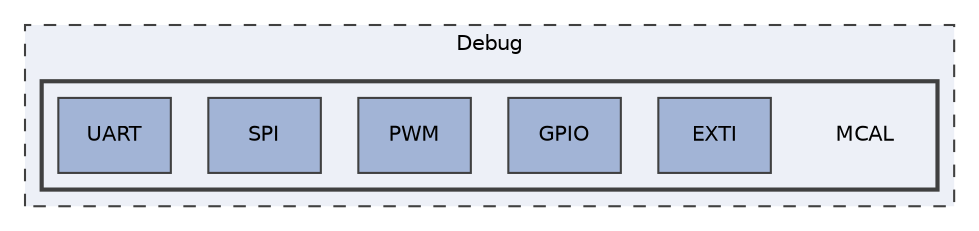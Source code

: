 digraph "Debug/MCAL"
{
 // LATEX_PDF_SIZE
  edge [fontname="Helvetica",fontsize="10",labelfontname="Helvetica",labelfontsize="10"];
  node [fontname="Helvetica",fontsize="10",shape=record];
  compound=true
  subgraph clusterdir_faa8bedbcbaa373d57b77d9219afda20 {
    graph [ bgcolor="#edf0f7", pencolor="grey25", style="filled,dashed,", label="Debug", fontname="Helvetica", fontsize="10", URL="dir_faa8bedbcbaa373d57b77d9219afda20.html"]
  subgraph clusterdir_0994d08d42e0b111ca49a94710ec8218 {
    graph [ bgcolor="#edf0f7", pencolor="grey25", style="filled,bold,", label="", fontname="Helvetica", fontsize="10", URL="dir_0994d08d42e0b111ca49a94710ec8218.html"]
    dir_0994d08d42e0b111ca49a94710ec8218 [shape=plaintext, label="MCAL"];
  dir_791f7f0f60e609f132158799aad167ad [shape=box, label="EXTI", style="filled,", fillcolor="#a2b4d6", color="grey25", URL="dir_791f7f0f60e609f132158799aad167ad.html"];
  dir_e49f8254b1d3b7dbf8737ff3ffacf441 [shape=box, label="GPIO", style="filled,", fillcolor="#a2b4d6", color="grey25", URL="dir_e49f8254b1d3b7dbf8737ff3ffacf441.html"];
  dir_559c4326a58a58dbc46572a048f0ab99 [shape=box, label="PWM", style="filled,", fillcolor="#a2b4d6", color="grey25", URL="dir_559c4326a58a58dbc46572a048f0ab99.html"];
  dir_843a9456f642014b73f42837d1b78a49 [shape=box, label="SPI", style="filled,", fillcolor="#a2b4d6", color="grey25", URL="dir_843a9456f642014b73f42837d1b78a49.html"];
  dir_75e0a62aba2ded0d83762441e4a35d3f [shape=box, label="UART", style="filled,", fillcolor="#a2b4d6", color="grey25", URL="dir_75e0a62aba2ded0d83762441e4a35d3f.html"];
  }
  }
}
